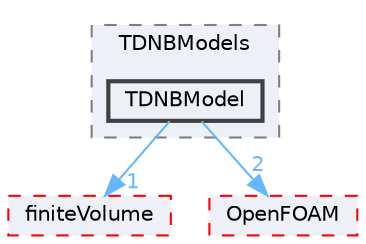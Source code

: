 digraph "src/phaseSystemModels/reactingEuler/multiphaseSystem/derivedFvPatchFields/wallBoilingSubModels/TDNBModels/TDNBModel"
{
 // LATEX_PDF_SIZE
  bgcolor="transparent";
  edge [fontname=Helvetica,fontsize=10,labelfontname=Helvetica,labelfontsize=10];
  node [fontname=Helvetica,fontsize=10,shape=box,height=0.2,width=0.4];
  compound=true
  subgraph clusterdir_252f59873865085b95ba21e67e9821ed {
    graph [ bgcolor="#edf0f7", pencolor="grey50", label="TDNBModels", fontname=Helvetica,fontsize=10 style="filled,dashed", URL="dir_252f59873865085b95ba21e67e9821ed.html",tooltip=""]
  dir_d05f12832f058086351ca735f9add3fc [label="TDNBModel", fillcolor="#edf0f7", color="grey25", style="filled,bold", URL="dir_d05f12832f058086351ca735f9add3fc.html",tooltip=""];
  }
  dir_9bd15774b555cf7259a6fa18f99fe99b [label="finiteVolume", fillcolor="#edf0f7", color="red", style="filled,dashed", URL="dir_9bd15774b555cf7259a6fa18f99fe99b.html",tooltip=""];
  dir_c5473ff19b20e6ec4dfe5c310b3778a8 [label="OpenFOAM", fillcolor="#edf0f7", color="red", style="filled,dashed", URL="dir_c5473ff19b20e6ec4dfe5c310b3778a8.html",tooltip=""];
  dir_d05f12832f058086351ca735f9add3fc->dir_9bd15774b555cf7259a6fa18f99fe99b [headlabel="1", labeldistance=1.5 headhref="dir_003965_001387.html" href="dir_003965_001387.html" color="steelblue1" fontcolor="steelblue1"];
  dir_d05f12832f058086351ca735f9add3fc->dir_c5473ff19b20e6ec4dfe5c310b3778a8 [headlabel="2", labeldistance=1.5 headhref="dir_003965_002695.html" href="dir_003965_002695.html" color="steelblue1" fontcolor="steelblue1"];
}
